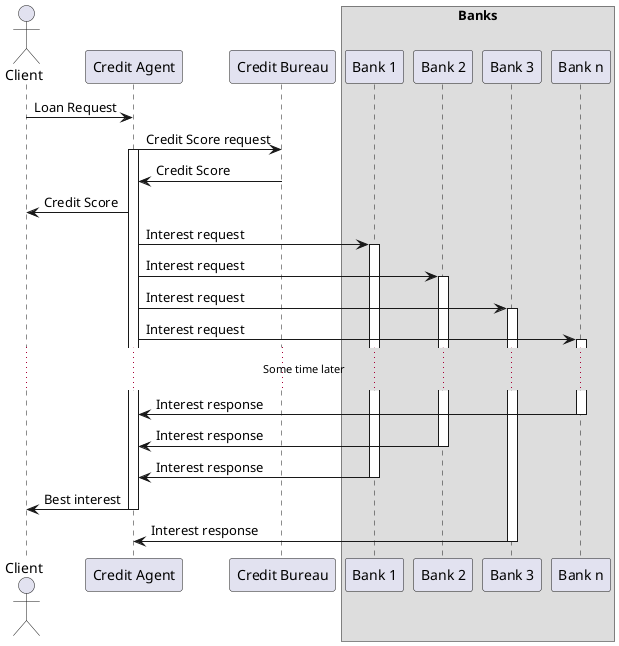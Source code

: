 @startuml Squence

actor Client
participant "Credit Agent"
participant "Credit Bureau"

box "Banks"
participant "Bank 1"
participant "Bank 2"
participant "Bank 3"
participant "Bank n"
end box

Client -> "Credit Agent": Loan Request
"Credit Agent" -> "Credit Bureau": Credit Score request
activate "Credit Agent"
"Credit Bureau" -> "Credit Agent": Credit Score
"Credit Agent" -> Client: Credit Score

"Credit Agent" -> "Bank 1": Interest request
activate "Bank 1"
"Credit Agent" -> "Bank 2": Interest request
activate "Bank 2"
"Credit Agent" -> "Bank 3": Interest request
activate "Bank 3"
"Credit Agent" -> "Bank n": Interest request
activate "Bank n"

...Some time later...

"Bank n" -> "Credit Agent": Interest response
deactivate "Bank n"
"Bank 2" -> "Credit Agent": Interest response
deactivate "Bank 2"
"Bank 1" -> "Credit Agent": Interest response
deactivate "Bank 1"

"Credit Agent" -> Client: Best interest
deactivate "Credit Agent"

"Bank 3" -> "Credit Agent": Interest response
deactivate "Bank 3"

@enduml